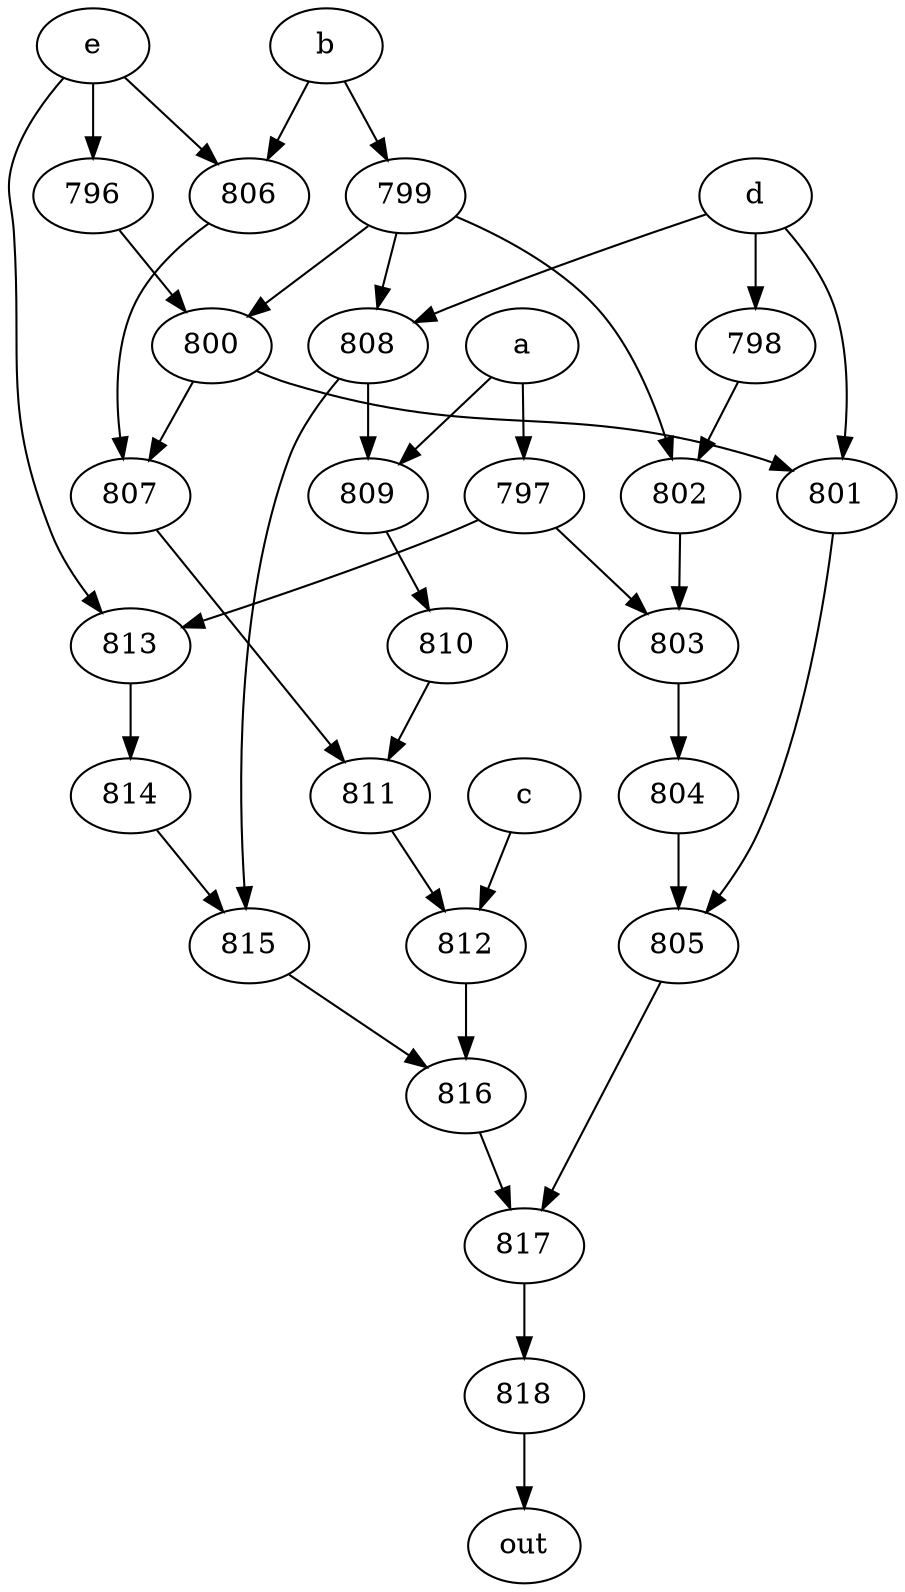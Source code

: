 strict digraph "" {
	818 -> out;
	a -> 797;
	a -> 809;
	797 -> 803;
	797 -> 813;
	809 -> 810;
	803 -> 804;
	813 -> 814;
	810 -> 811;
	b -> 799;
	b -> 806;
	799 -> 800;
	799 -> 802;
	799 -> 808;
	806 -> 807;
	800 -> 807;
	800 -> 801;
	802 -> 803;
	808 -> 809;
	808 -> 815;
	807 -> 811;
	c -> 812;
	812 -> 816;
	816 -> 817;
	d -> 808;
	d -> 798;
	d -> 801;
	798 -> 802;
	801 -> 805;
	805 -> 817;
	815 -> 816;
	e -> 813;
	e -> 806;
	e -> 796;
	796 -> 800;
	814 -> 815;
	804 -> 805;
	811 -> 812;
	817 -> 818;
}

